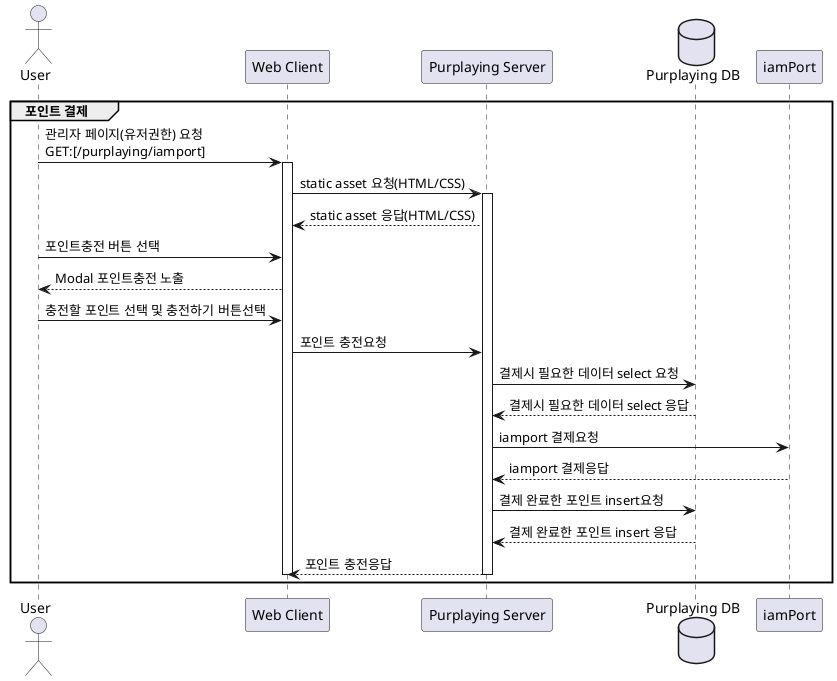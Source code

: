 @startuml

actor User
participant "Web Client" as C
participant "Purplaying Server" as S
database "Purplaying DB" as D
participant "iamPort" as P

group 포인트 결제
    User -> C:관리자 페이지(유저권한) 요청\nGET:[/purplaying/iamport]

    activate C
    C -> S:static asset 요청(HTML/CSS)
    activate S
   
    S --> C: static asset 응답(HTML/CSS)

    User -> C: 포인트충전 버튼 선택
    C --> User: Modal 포인트충전 노출

    User -> C: 충전할 포인트 선택 및 충전하기 버튼선택
    C -> S: 포인트 충전요청
    S -> D: 결제시 필요한 데이터 select 요청
    D --> S: 결제시 필요한 데이터 select 응답
    S -> P: iamport 결제요청
    P --> S: iamport 결제응답
    S -> D: 결제 완료한 포인트 insert요청
    D --> S: 결제 완료한 포인트 insert 응답

    S --> C: 포인트 충전응답
    deactivate S
    deactivate C

end
@enduml